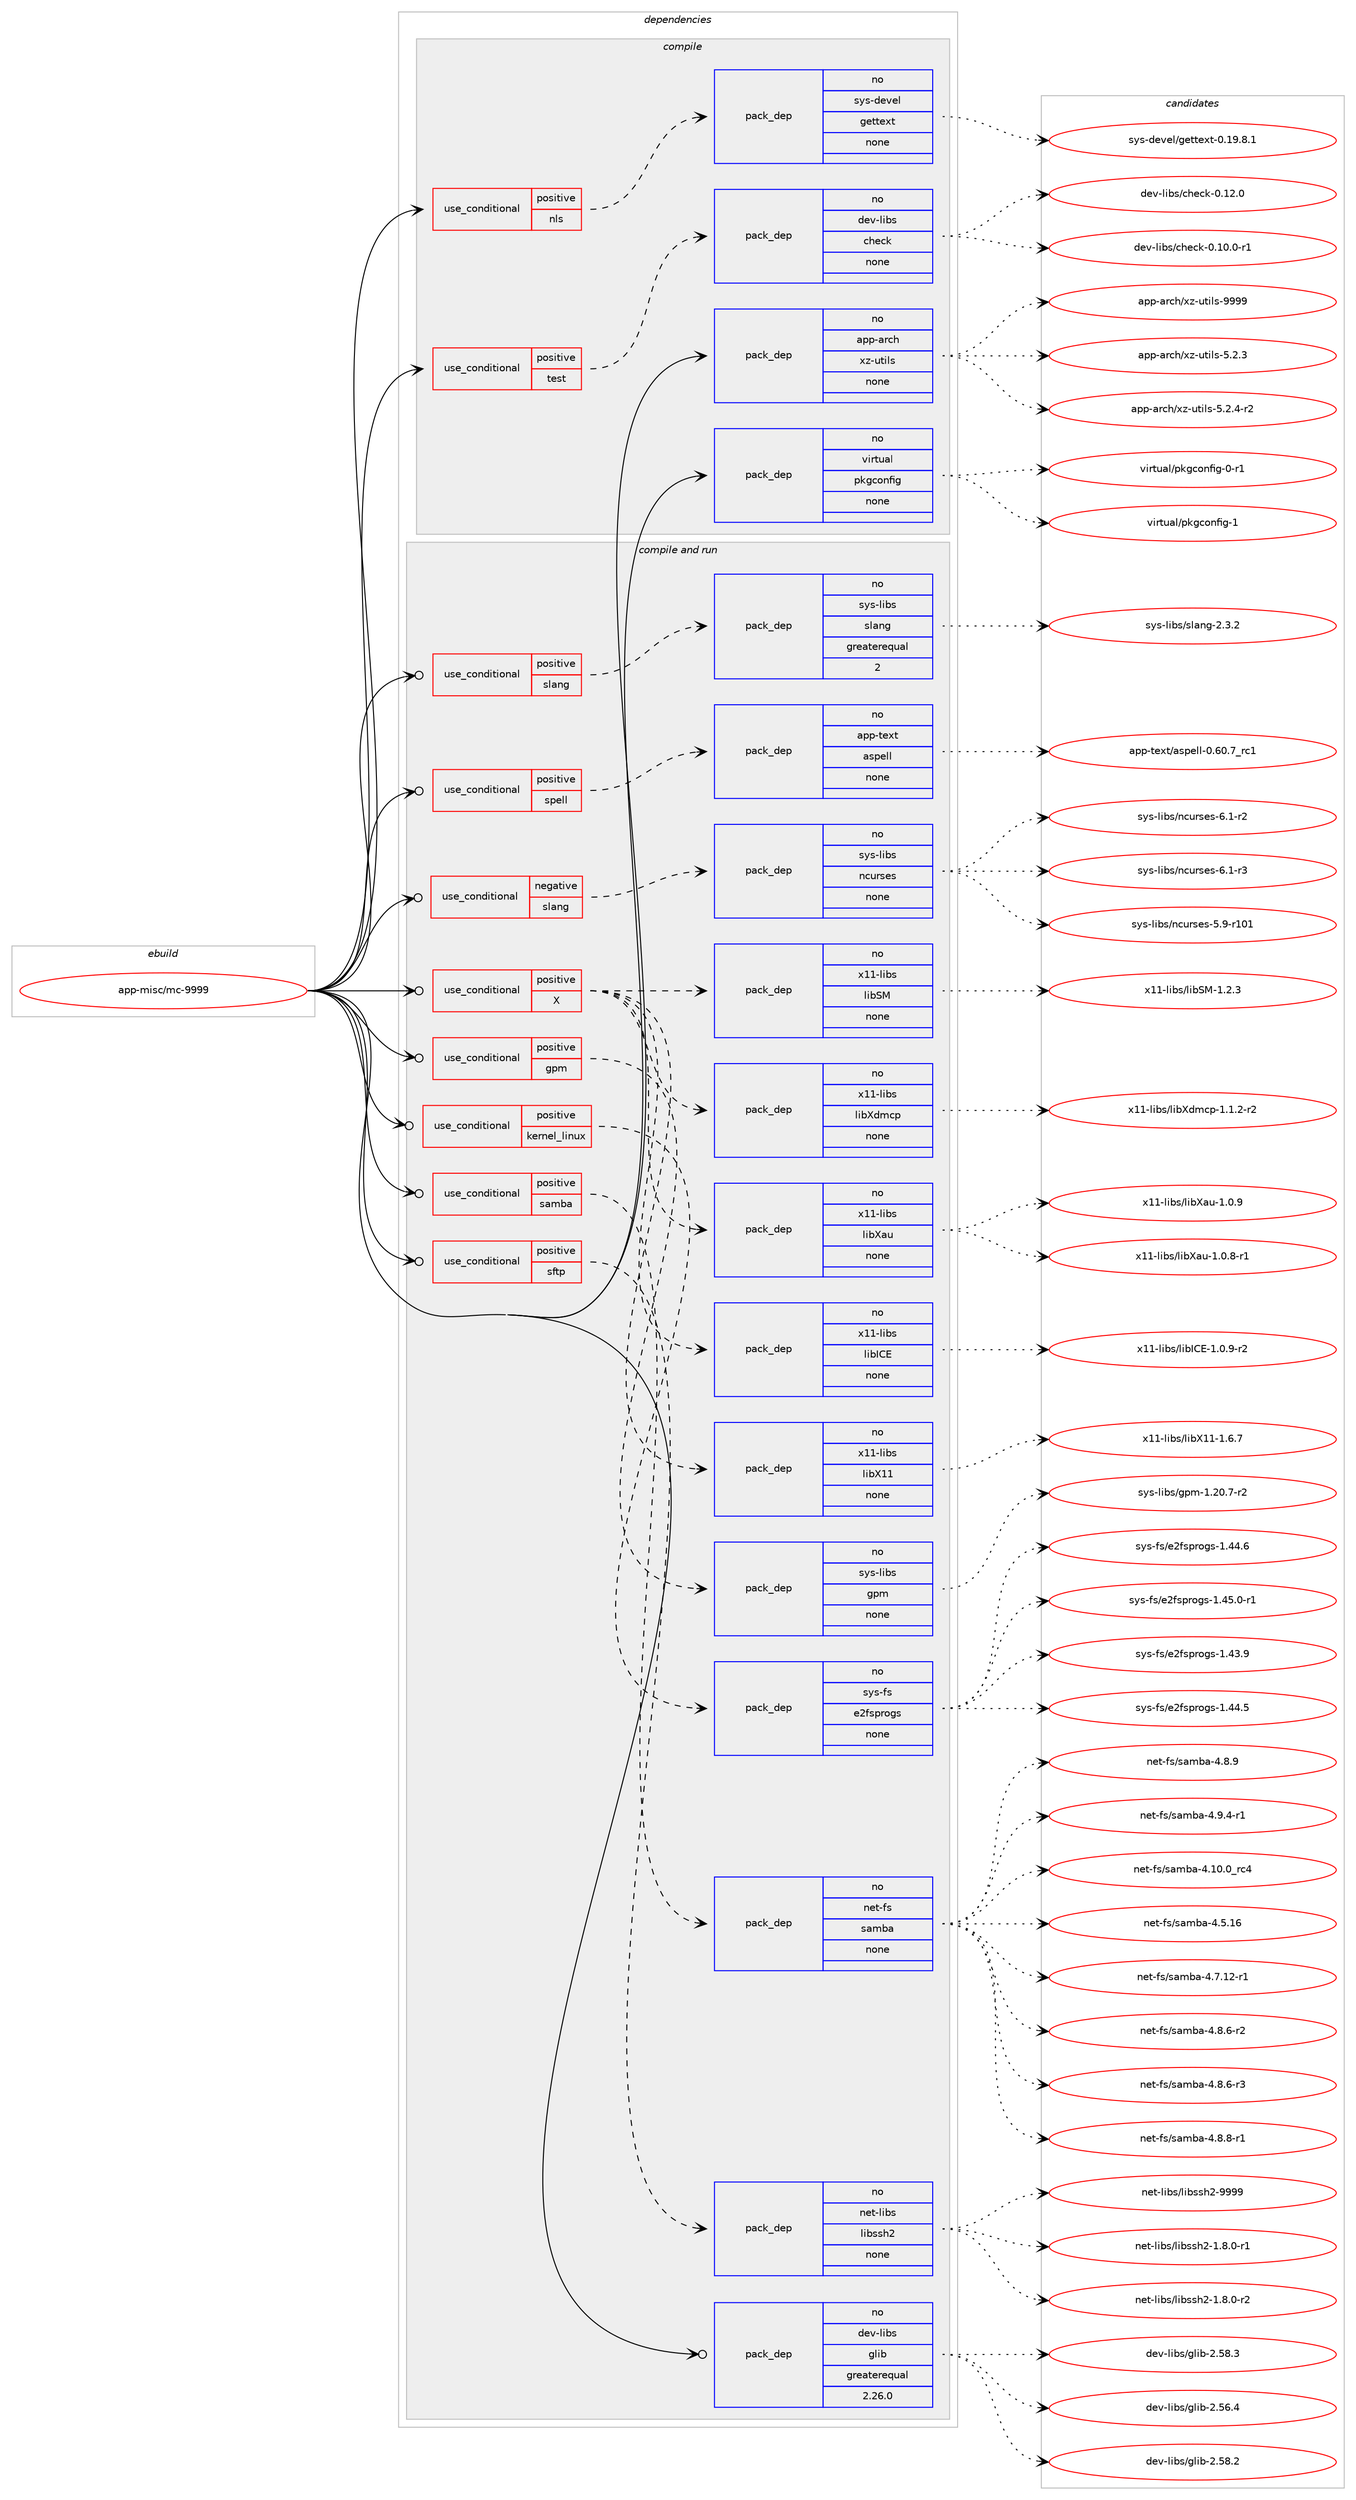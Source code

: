 digraph prolog {

# *************
# Graph options
# *************

newrank=true;
concentrate=true;
compound=true;
graph [rankdir=LR,fontname=Helvetica,fontsize=10,ranksep=1.5];#, ranksep=2.5, nodesep=0.2];
edge  [arrowhead=vee];
node  [fontname=Helvetica,fontsize=10];

# **********
# The ebuild
# **********

subgraph cluster_leftcol {
color=gray;
rank=same;
label=<<i>ebuild</i>>;
id [label="app-misc/mc-9999", color=red, width=4, href="../app-misc/mc-9999.svg"];
}

# ****************
# The dependencies
# ****************

subgraph cluster_midcol {
color=gray;
label=<<i>dependencies</i>>;
subgraph cluster_compile {
fillcolor="#eeeeee";
style=filled;
label=<<i>compile</i>>;
subgraph cond353645 {
dependency1300132 [label=<<TABLE BORDER="0" CELLBORDER="1" CELLSPACING="0" CELLPADDING="4"><TR><TD ROWSPAN="3" CELLPADDING="10">use_conditional</TD></TR><TR><TD>positive</TD></TR><TR><TD>nls</TD></TR></TABLE>>, shape=none, color=red];
subgraph pack926256 {
dependency1300133 [label=<<TABLE BORDER="0" CELLBORDER="1" CELLSPACING="0" CELLPADDING="4" WIDTH="220"><TR><TD ROWSPAN="6" CELLPADDING="30">pack_dep</TD></TR><TR><TD WIDTH="110">no</TD></TR><TR><TD>sys-devel</TD></TR><TR><TD>gettext</TD></TR><TR><TD>none</TD></TR><TR><TD></TD></TR></TABLE>>, shape=none, color=blue];
}
dependency1300132:e -> dependency1300133:w [weight=20,style="dashed",arrowhead="vee"];
}
id:e -> dependency1300132:w [weight=20,style="solid",arrowhead="vee"];
subgraph cond353646 {
dependency1300134 [label=<<TABLE BORDER="0" CELLBORDER="1" CELLSPACING="0" CELLPADDING="4"><TR><TD ROWSPAN="3" CELLPADDING="10">use_conditional</TD></TR><TR><TD>positive</TD></TR><TR><TD>test</TD></TR></TABLE>>, shape=none, color=red];
subgraph pack926257 {
dependency1300135 [label=<<TABLE BORDER="0" CELLBORDER="1" CELLSPACING="0" CELLPADDING="4" WIDTH="220"><TR><TD ROWSPAN="6" CELLPADDING="30">pack_dep</TD></TR><TR><TD WIDTH="110">no</TD></TR><TR><TD>dev-libs</TD></TR><TR><TD>check</TD></TR><TR><TD>none</TD></TR><TR><TD></TD></TR></TABLE>>, shape=none, color=blue];
}
dependency1300134:e -> dependency1300135:w [weight=20,style="dashed",arrowhead="vee"];
}
id:e -> dependency1300134:w [weight=20,style="solid",arrowhead="vee"];
subgraph pack926258 {
dependency1300136 [label=<<TABLE BORDER="0" CELLBORDER="1" CELLSPACING="0" CELLPADDING="4" WIDTH="220"><TR><TD ROWSPAN="6" CELLPADDING="30">pack_dep</TD></TR><TR><TD WIDTH="110">no</TD></TR><TR><TD>app-arch</TD></TR><TR><TD>xz-utils</TD></TR><TR><TD>none</TD></TR><TR><TD></TD></TR></TABLE>>, shape=none, color=blue];
}
id:e -> dependency1300136:w [weight=20,style="solid",arrowhead="vee"];
subgraph pack926259 {
dependency1300137 [label=<<TABLE BORDER="0" CELLBORDER="1" CELLSPACING="0" CELLPADDING="4" WIDTH="220"><TR><TD ROWSPAN="6" CELLPADDING="30">pack_dep</TD></TR><TR><TD WIDTH="110">no</TD></TR><TR><TD>virtual</TD></TR><TR><TD>pkgconfig</TD></TR><TR><TD>none</TD></TR><TR><TD></TD></TR></TABLE>>, shape=none, color=blue];
}
id:e -> dependency1300137:w [weight=20,style="solid",arrowhead="vee"];
}
subgraph cluster_compileandrun {
fillcolor="#eeeeee";
style=filled;
label=<<i>compile and run</i>>;
subgraph cond353647 {
dependency1300138 [label=<<TABLE BORDER="0" CELLBORDER="1" CELLSPACING="0" CELLPADDING="4"><TR><TD ROWSPAN="3" CELLPADDING="10">use_conditional</TD></TR><TR><TD>negative</TD></TR><TR><TD>slang</TD></TR></TABLE>>, shape=none, color=red];
subgraph pack926260 {
dependency1300139 [label=<<TABLE BORDER="0" CELLBORDER="1" CELLSPACING="0" CELLPADDING="4" WIDTH="220"><TR><TD ROWSPAN="6" CELLPADDING="30">pack_dep</TD></TR><TR><TD WIDTH="110">no</TD></TR><TR><TD>sys-libs</TD></TR><TR><TD>ncurses</TD></TR><TR><TD>none</TD></TR><TR><TD></TD></TR></TABLE>>, shape=none, color=blue];
}
dependency1300138:e -> dependency1300139:w [weight=20,style="dashed",arrowhead="vee"];
}
id:e -> dependency1300138:w [weight=20,style="solid",arrowhead="odotvee"];
subgraph cond353648 {
dependency1300140 [label=<<TABLE BORDER="0" CELLBORDER="1" CELLSPACING="0" CELLPADDING="4"><TR><TD ROWSPAN="3" CELLPADDING="10">use_conditional</TD></TR><TR><TD>positive</TD></TR><TR><TD>X</TD></TR></TABLE>>, shape=none, color=red];
subgraph pack926261 {
dependency1300141 [label=<<TABLE BORDER="0" CELLBORDER="1" CELLSPACING="0" CELLPADDING="4" WIDTH="220"><TR><TD ROWSPAN="6" CELLPADDING="30">pack_dep</TD></TR><TR><TD WIDTH="110">no</TD></TR><TR><TD>x11-libs</TD></TR><TR><TD>libX11</TD></TR><TR><TD>none</TD></TR><TR><TD></TD></TR></TABLE>>, shape=none, color=blue];
}
dependency1300140:e -> dependency1300141:w [weight=20,style="dashed",arrowhead="vee"];
subgraph pack926262 {
dependency1300142 [label=<<TABLE BORDER="0" CELLBORDER="1" CELLSPACING="0" CELLPADDING="4" WIDTH="220"><TR><TD ROWSPAN="6" CELLPADDING="30">pack_dep</TD></TR><TR><TD WIDTH="110">no</TD></TR><TR><TD>x11-libs</TD></TR><TR><TD>libICE</TD></TR><TR><TD>none</TD></TR><TR><TD></TD></TR></TABLE>>, shape=none, color=blue];
}
dependency1300140:e -> dependency1300142:w [weight=20,style="dashed",arrowhead="vee"];
subgraph pack926263 {
dependency1300143 [label=<<TABLE BORDER="0" CELLBORDER="1" CELLSPACING="0" CELLPADDING="4" WIDTH="220"><TR><TD ROWSPAN="6" CELLPADDING="30">pack_dep</TD></TR><TR><TD WIDTH="110">no</TD></TR><TR><TD>x11-libs</TD></TR><TR><TD>libXau</TD></TR><TR><TD>none</TD></TR><TR><TD></TD></TR></TABLE>>, shape=none, color=blue];
}
dependency1300140:e -> dependency1300143:w [weight=20,style="dashed",arrowhead="vee"];
subgraph pack926264 {
dependency1300144 [label=<<TABLE BORDER="0" CELLBORDER="1" CELLSPACING="0" CELLPADDING="4" WIDTH="220"><TR><TD ROWSPAN="6" CELLPADDING="30">pack_dep</TD></TR><TR><TD WIDTH="110">no</TD></TR><TR><TD>x11-libs</TD></TR><TR><TD>libXdmcp</TD></TR><TR><TD>none</TD></TR><TR><TD></TD></TR></TABLE>>, shape=none, color=blue];
}
dependency1300140:e -> dependency1300144:w [weight=20,style="dashed",arrowhead="vee"];
subgraph pack926265 {
dependency1300145 [label=<<TABLE BORDER="0" CELLBORDER="1" CELLSPACING="0" CELLPADDING="4" WIDTH="220"><TR><TD ROWSPAN="6" CELLPADDING="30">pack_dep</TD></TR><TR><TD WIDTH="110">no</TD></TR><TR><TD>x11-libs</TD></TR><TR><TD>libSM</TD></TR><TR><TD>none</TD></TR><TR><TD></TD></TR></TABLE>>, shape=none, color=blue];
}
dependency1300140:e -> dependency1300145:w [weight=20,style="dashed",arrowhead="vee"];
}
id:e -> dependency1300140:w [weight=20,style="solid",arrowhead="odotvee"];
subgraph cond353649 {
dependency1300146 [label=<<TABLE BORDER="0" CELLBORDER="1" CELLSPACING="0" CELLPADDING="4"><TR><TD ROWSPAN="3" CELLPADDING="10">use_conditional</TD></TR><TR><TD>positive</TD></TR><TR><TD>gpm</TD></TR></TABLE>>, shape=none, color=red];
subgraph pack926266 {
dependency1300147 [label=<<TABLE BORDER="0" CELLBORDER="1" CELLSPACING="0" CELLPADDING="4" WIDTH="220"><TR><TD ROWSPAN="6" CELLPADDING="30">pack_dep</TD></TR><TR><TD WIDTH="110">no</TD></TR><TR><TD>sys-libs</TD></TR><TR><TD>gpm</TD></TR><TR><TD>none</TD></TR><TR><TD></TD></TR></TABLE>>, shape=none, color=blue];
}
dependency1300146:e -> dependency1300147:w [weight=20,style="dashed",arrowhead="vee"];
}
id:e -> dependency1300146:w [weight=20,style="solid",arrowhead="odotvee"];
subgraph cond353650 {
dependency1300148 [label=<<TABLE BORDER="0" CELLBORDER="1" CELLSPACING="0" CELLPADDING="4"><TR><TD ROWSPAN="3" CELLPADDING="10">use_conditional</TD></TR><TR><TD>positive</TD></TR><TR><TD>kernel_linux</TD></TR></TABLE>>, shape=none, color=red];
subgraph pack926267 {
dependency1300149 [label=<<TABLE BORDER="0" CELLBORDER="1" CELLSPACING="0" CELLPADDING="4" WIDTH="220"><TR><TD ROWSPAN="6" CELLPADDING="30">pack_dep</TD></TR><TR><TD WIDTH="110">no</TD></TR><TR><TD>sys-fs</TD></TR><TR><TD>e2fsprogs</TD></TR><TR><TD>none</TD></TR><TR><TD></TD></TR></TABLE>>, shape=none, color=blue];
}
dependency1300148:e -> dependency1300149:w [weight=20,style="dashed",arrowhead="vee"];
}
id:e -> dependency1300148:w [weight=20,style="solid",arrowhead="odotvee"];
subgraph cond353651 {
dependency1300150 [label=<<TABLE BORDER="0" CELLBORDER="1" CELLSPACING="0" CELLPADDING="4"><TR><TD ROWSPAN="3" CELLPADDING="10">use_conditional</TD></TR><TR><TD>positive</TD></TR><TR><TD>samba</TD></TR></TABLE>>, shape=none, color=red];
subgraph pack926268 {
dependency1300151 [label=<<TABLE BORDER="0" CELLBORDER="1" CELLSPACING="0" CELLPADDING="4" WIDTH="220"><TR><TD ROWSPAN="6" CELLPADDING="30">pack_dep</TD></TR><TR><TD WIDTH="110">no</TD></TR><TR><TD>net-fs</TD></TR><TR><TD>samba</TD></TR><TR><TD>none</TD></TR><TR><TD></TD></TR></TABLE>>, shape=none, color=blue];
}
dependency1300150:e -> dependency1300151:w [weight=20,style="dashed",arrowhead="vee"];
}
id:e -> dependency1300150:w [weight=20,style="solid",arrowhead="odotvee"];
subgraph cond353652 {
dependency1300152 [label=<<TABLE BORDER="0" CELLBORDER="1" CELLSPACING="0" CELLPADDING="4"><TR><TD ROWSPAN="3" CELLPADDING="10">use_conditional</TD></TR><TR><TD>positive</TD></TR><TR><TD>sftp</TD></TR></TABLE>>, shape=none, color=red];
subgraph pack926269 {
dependency1300153 [label=<<TABLE BORDER="0" CELLBORDER="1" CELLSPACING="0" CELLPADDING="4" WIDTH="220"><TR><TD ROWSPAN="6" CELLPADDING="30">pack_dep</TD></TR><TR><TD WIDTH="110">no</TD></TR><TR><TD>net-libs</TD></TR><TR><TD>libssh2</TD></TR><TR><TD>none</TD></TR><TR><TD></TD></TR></TABLE>>, shape=none, color=blue];
}
dependency1300152:e -> dependency1300153:w [weight=20,style="dashed",arrowhead="vee"];
}
id:e -> dependency1300152:w [weight=20,style="solid",arrowhead="odotvee"];
subgraph cond353653 {
dependency1300154 [label=<<TABLE BORDER="0" CELLBORDER="1" CELLSPACING="0" CELLPADDING="4"><TR><TD ROWSPAN="3" CELLPADDING="10">use_conditional</TD></TR><TR><TD>positive</TD></TR><TR><TD>slang</TD></TR></TABLE>>, shape=none, color=red];
subgraph pack926270 {
dependency1300155 [label=<<TABLE BORDER="0" CELLBORDER="1" CELLSPACING="0" CELLPADDING="4" WIDTH="220"><TR><TD ROWSPAN="6" CELLPADDING="30">pack_dep</TD></TR><TR><TD WIDTH="110">no</TD></TR><TR><TD>sys-libs</TD></TR><TR><TD>slang</TD></TR><TR><TD>greaterequal</TD></TR><TR><TD>2</TD></TR></TABLE>>, shape=none, color=blue];
}
dependency1300154:e -> dependency1300155:w [weight=20,style="dashed",arrowhead="vee"];
}
id:e -> dependency1300154:w [weight=20,style="solid",arrowhead="odotvee"];
subgraph cond353654 {
dependency1300156 [label=<<TABLE BORDER="0" CELLBORDER="1" CELLSPACING="0" CELLPADDING="4"><TR><TD ROWSPAN="3" CELLPADDING="10">use_conditional</TD></TR><TR><TD>positive</TD></TR><TR><TD>spell</TD></TR></TABLE>>, shape=none, color=red];
subgraph pack926271 {
dependency1300157 [label=<<TABLE BORDER="0" CELLBORDER="1" CELLSPACING="0" CELLPADDING="4" WIDTH="220"><TR><TD ROWSPAN="6" CELLPADDING="30">pack_dep</TD></TR><TR><TD WIDTH="110">no</TD></TR><TR><TD>app-text</TD></TR><TR><TD>aspell</TD></TR><TR><TD>none</TD></TR><TR><TD></TD></TR></TABLE>>, shape=none, color=blue];
}
dependency1300156:e -> dependency1300157:w [weight=20,style="dashed",arrowhead="vee"];
}
id:e -> dependency1300156:w [weight=20,style="solid",arrowhead="odotvee"];
subgraph pack926272 {
dependency1300158 [label=<<TABLE BORDER="0" CELLBORDER="1" CELLSPACING="0" CELLPADDING="4" WIDTH="220"><TR><TD ROWSPAN="6" CELLPADDING="30">pack_dep</TD></TR><TR><TD WIDTH="110">no</TD></TR><TR><TD>dev-libs</TD></TR><TR><TD>glib</TD></TR><TR><TD>greaterequal</TD></TR><TR><TD>2.26.0</TD></TR></TABLE>>, shape=none, color=blue];
}
id:e -> dependency1300158:w [weight=20,style="solid",arrowhead="odotvee"];
}
subgraph cluster_run {
fillcolor="#eeeeee";
style=filled;
label=<<i>run</i>>;
}
}

# **************
# The candidates
# **************

subgraph cluster_choices {
rank=same;
color=gray;
label=<<i>candidates</i>>;

subgraph choice926256 {
color=black;
nodesep=1;
choice1151211154510010111810110847103101116116101120116454846495746564649 [label="sys-devel/gettext-0.19.8.1", color=red, width=4,href="../sys-devel/gettext-0.19.8.1.svg"];
dependency1300133:e -> choice1151211154510010111810110847103101116116101120116454846495746564649:w [style=dotted,weight="100"];
}
subgraph choice926257 {
color=black;
nodesep=1;
choice1001011184510810598115479910410199107454846494846484511449 [label="dev-libs/check-0.10.0-r1", color=red, width=4,href="../dev-libs/check-0.10.0-r1.svg"];
choice100101118451081059811547991041019910745484649504648 [label="dev-libs/check-0.12.0", color=red, width=4,href="../dev-libs/check-0.12.0.svg"];
dependency1300135:e -> choice1001011184510810598115479910410199107454846494846484511449:w [style=dotted,weight="100"];
dependency1300135:e -> choice100101118451081059811547991041019910745484649504648:w [style=dotted,weight="100"];
}
subgraph choice926258 {
color=black;
nodesep=1;
choice971121124597114991044712012245117116105108115455346504651 [label="app-arch/xz-utils-5.2.3", color=red, width=4,href="../app-arch/xz-utils-5.2.3.svg"];
choice9711211245971149910447120122451171161051081154553465046524511450 [label="app-arch/xz-utils-5.2.4-r2", color=red, width=4,href="../app-arch/xz-utils-5.2.4-r2.svg"];
choice9711211245971149910447120122451171161051081154557575757 [label="app-arch/xz-utils-9999", color=red, width=4,href="../app-arch/xz-utils-9999.svg"];
dependency1300136:e -> choice971121124597114991044712012245117116105108115455346504651:w [style=dotted,weight="100"];
dependency1300136:e -> choice9711211245971149910447120122451171161051081154553465046524511450:w [style=dotted,weight="100"];
dependency1300136:e -> choice9711211245971149910447120122451171161051081154557575757:w [style=dotted,weight="100"];
}
subgraph choice926259 {
color=black;
nodesep=1;
choice11810511411611797108471121071039911111010210510345484511449 [label="virtual/pkgconfig-0-r1", color=red, width=4,href="../virtual/pkgconfig-0-r1.svg"];
choice1181051141161179710847112107103991111101021051034549 [label="virtual/pkgconfig-1", color=red, width=4,href="../virtual/pkgconfig-1.svg"];
dependency1300137:e -> choice11810511411611797108471121071039911111010210510345484511449:w [style=dotted,weight="100"];
dependency1300137:e -> choice1181051141161179710847112107103991111101021051034549:w [style=dotted,weight="100"];
}
subgraph choice926260 {
color=black;
nodesep=1;
choice115121115451081059811547110991171141151011154553465745114494849 [label="sys-libs/ncurses-5.9-r101", color=red, width=4,href="../sys-libs/ncurses-5.9-r101.svg"];
choice11512111545108105981154711099117114115101115455446494511450 [label="sys-libs/ncurses-6.1-r2", color=red, width=4,href="../sys-libs/ncurses-6.1-r2.svg"];
choice11512111545108105981154711099117114115101115455446494511451 [label="sys-libs/ncurses-6.1-r3", color=red, width=4,href="../sys-libs/ncurses-6.1-r3.svg"];
dependency1300139:e -> choice115121115451081059811547110991171141151011154553465745114494849:w [style=dotted,weight="100"];
dependency1300139:e -> choice11512111545108105981154711099117114115101115455446494511450:w [style=dotted,weight="100"];
dependency1300139:e -> choice11512111545108105981154711099117114115101115455446494511451:w [style=dotted,weight="100"];
}
subgraph choice926261 {
color=black;
nodesep=1;
choice120494945108105981154710810598884949454946544655 [label="x11-libs/libX11-1.6.7", color=red, width=4,href="../x11-libs/libX11-1.6.7.svg"];
dependency1300141:e -> choice120494945108105981154710810598884949454946544655:w [style=dotted,weight="100"];
}
subgraph choice926262 {
color=black;
nodesep=1;
choice1204949451081059811547108105987367694549464846574511450 [label="x11-libs/libICE-1.0.9-r2", color=red, width=4,href="../x11-libs/libICE-1.0.9-r2.svg"];
dependency1300142:e -> choice1204949451081059811547108105987367694549464846574511450:w [style=dotted,weight="100"];
}
subgraph choice926263 {
color=black;
nodesep=1;
choice12049494510810598115471081059888971174549464846564511449 [label="x11-libs/libXau-1.0.8-r1", color=red, width=4,href="../x11-libs/libXau-1.0.8-r1.svg"];
choice1204949451081059811547108105988897117454946484657 [label="x11-libs/libXau-1.0.9", color=red, width=4,href="../x11-libs/libXau-1.0.9.svg"];
dependency1300143:e -> choice12049494510810598115471081059888971174549464846564511449:w [style=dotted,weight="100"];
dependency1300143:e -> choice1204949451081059811547108105988897117454946484657:w [style=dotted,weight="100"];
}
subgraph choice926264 {
color=black;
nodesep=1;
choice12049494510810598115471081059888100109991124549464946504511450 [label="x11-libs/libXdmcp-1.1.2-r2", color=red, width=4,href="../x11-libs/libXdmcp-1.1.2-r2.svg"];
dependency1300144:e -> choice12049494510810598115471081059888100109991124549464946504511450:w [style=dotted,weight="100"];
}
subgraph choice926265 {
color=black;
nodesep=1;
choice1204949451081059811547108105988377454946504651 [label="x11-libs/libSM-1.2.3", color=red, width=4,href="../x11-libs/libSM-1.2.3.svg"];
dependency1300145:e -> choice1204949451081059811547108105988377454946504651:w [style=dotted,weight="100"];
}
subgraph choice926266 {
color=black;
nodesep=1;
choice115121115451081059811547103112109454946504846554511450 [label="sys-libs/gpm-1.20.7-r2", color=red, width=4,href="../sys-libs/gpm-1.20.7-r2.svg"];
dependency1300147:e -> choice115121115451081059811547103112109454946504846554511450:w [style=dotted,weight="100"];
}
subgraph choice926267 {
color=black;
nodesep=1;
choice11512111545102115471015010211511211411110311545494652514657 [label="sys-fs/e2fsprogs-1.43.9", color=red, width=4,href="../sys-fs/e2fsprogs-1.43.9.svg"];
choice11512111545102115471015010211511211411110311545494652524653 [label="sys-fs/e2fsprogs-1.44.5", color=red, width=4,href="../sys-fs/e2fsprogs-1.44.5.svg"];
choice11512111545102115471015010211511211411110311545494652524654 [label="sys-fs/e2fsprogs-1.44.6", color=red, width=4,href="../sys-fs/e2fsprogs-1.44.6.svg"];
choice115121115451021154710150102115112114111103115454946525346484511449 [label="sys-fs/e2fsprogs-1.45.0-r1", color=red, width=4,href="../sys-fs/e2fsprogs-1.45.0-r1.svg"];
dependency1300149:e -> choice11512111545102115471015010211511211411110311545494652514657:w [style=dotted,weight="100"];
dependency1300149:e -> choice11512111545102115471015010211511211411110311545494652524653:w [style=dotted,weight="100"];
dependency1300149:e -> choice11512111545102115471015010211511211411110311545494652524654:w [style=dotted,weight="100"];
dependency1300149:e -> choice115121115451021154710150102115112114111103115454946525346484511449:w [style=dotted,weight="100"];
}
subgraph choice926268 {
color=black;
nodesep=1;
choice110101116451021154711597109989745524649484648951149952 [label="net-fs/samba-4.10.0_rc4", color=red, width=4,href="../net-fs/samba-4.10.0_rc4.svg"];
choice110101116451021154711597109989745524653464954 [label="net-fs/samba-4.5.16", color=red, width=4,href="../net-fs/samba-4.5.16.svg"];
choice1101011164510211547115971099897455246554649504511449 [label="net-fs/samba-4.7.12-r1", color=red, width=4,href="../net-fs/samba-4.7.12-r1.svg"];
choice11010111645102115471159710998974552465646544511450 [label="net-fs/samba-4.8.6-r2", color=red, width=4,href="../net-fs/samba-4.8.6-r2.svg"];
choice11010111645102115471159710998974552465646544511451 [label="net-fs/samba-4.8.6-r3", color=red, width=4,href="../net-fs/samba-4.8.6-r3.svg"];
choice11010111645102115471159710998974552465646564511449 [label="net-fs/samba-4.8.8-r1", color=red, width=4,href="../net-fs/samba-4.8.8-r1.svg"];
choice1101011164510211547115971099897455246564657 [label="net-fs/samba-4.8.9", color=red, width=4,href="../net-fs/samba-4.8.9.svg"];
choice11010111645102115471159710998974552465746524511449 [label="net-fs/samba-4.9.4-r1", color=red, width=4,href="../net-fs/samba-4.9.4-r1.svg"];
dependency1300151:e -> choice110101116451021154711597109989745524649484648951149952:w [style=dotted,weight="100"];
dependency1300151:e -> choice110101116451021154711597109989745524653464954:w [style=dotted,weight="100"];
dependency1300151:e -> choice1101011164510211547115971099897455246554649504511449:w [style=dotted,weight="100"];
dependency1300151:e -> choice11010111645102115471159710998974552465646544511450:w [style=dotted,weight="100"];
dependency1300151:e -> choice11010111645102115471159710998974552465646544511451:w [style=dotted,weight="100"];
dependency1300151:e -> choice11010111645102115471159710998974552465646564511449:w [style=dotted,weight="100"];
dependency1300151:e -> choice1101011164510211547115971099897455246564657:w [style=dotted,weight="100"];
dependency1300151:e -> choice11010111645102115471159710998974552465746524511449:w [style=dotted,weight="100"];
}
subgraph choice926269 {
color=black;
nodesep=1;
choice11010111645108105981154710810598115115104504549465646484511449 [label="net-libs/libssh2-1.8.0-r1", color=red, width=4,href="../net-libs/libssh2-1.8.0-r1.svg"];
choice11010111645108105981154710810598115115104504549465646484511450 [label="net-libs/libssh2-1.8.0-r2", color=red, width=4,href="../net-libs/libssh2-1.8.0-r2.svg"];
choice11010111645108105981154710810598115115104504557575757 [label="net-libs/libssh2-9999", color=red, width=4,href="../net-libs/libssh2-9999.svg"];
dependency1300153:e -> choice11010111645108105981154710810598115115104504549465646484511449:w [style=dotted,weight="100"];
dependency1300153:e -> choice11010111645108105981154710810598115115104504549465646484511450:w [style=dotted,weight="100"];
dependency1300153:e -> choice11010111645108105981154710810598115115104504557575757:w [style=dotted,weight="100"];
}
subgraph choice926270 {
color=black;
nodesep=1;
choice11512111545108105981154711510897110103455046514650 [label="sys-libs/slang-2.3.2", color=red, width=4,href="../sys-libs/slang-2.3.2.svg"];
dependency1300155:e -> choice11512111545108105981154711510897110103455046514650:w [style=dotted,weight="100"];
}
subgraph choice926271 {
color=black;
nodesep=1;
choice9711211245116101120116479711511210110810845484654484655951149949 [label="app-text/aspell-0.60.7_rc1", color=red, width=4,href="../app-text/aspell-0.60.7_rc1.svg"];
dependency1300157:e -> choice9711211245116101120116479711511210110810845484654484655951149949:w [style=dotted,weight="100"];
}
subgraph choice926272 {
color=black;
nodesep=1;
choice1001011184510810598115471031081059845504653544652 [label="dev-libs/glib-2.56.4", color=red, width=4,href="../dev-libs/glib-2.56.4.svg"];
choice1001011184510810598115471031081059845504653564650 [label="dev-libs/glib-2.58.2", color=red, width=4,href="../dev-libs/glib-2.58.2.svg"];
choice1001011184510810598115471031081059845504653564651 [label="dev-libs/glib-2.58.3", color=red, width=4,href="../dev-libs/glib-2.58.3.svg"];
dependency1300158:e -> choice1001011184510810598115471031081059845504653544652:w [style=dotted,weight="100"];
dependency1300158:e -> choice1001011184510810598115471031081059845504653564650:w [style=dotted,weight="100"];
dependency1300158:e -> choice1001011184510810598115471031081059845504653564651:w [style=dotted,weight="100"];
}
}

}

